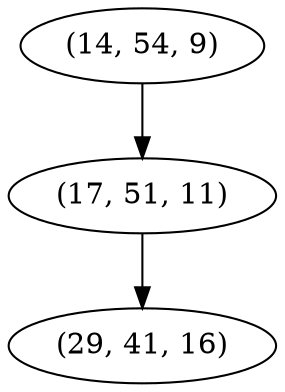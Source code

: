 digraph tree {
    "(14, 54, 9)";
    "(17, 51, 11)";
    "(29, 41, 16)";
    "(14, 54, 9)" -> "(17, 51, 11)";
    "(17, 51, 11)" -> "(29, 41, 16)";
}
